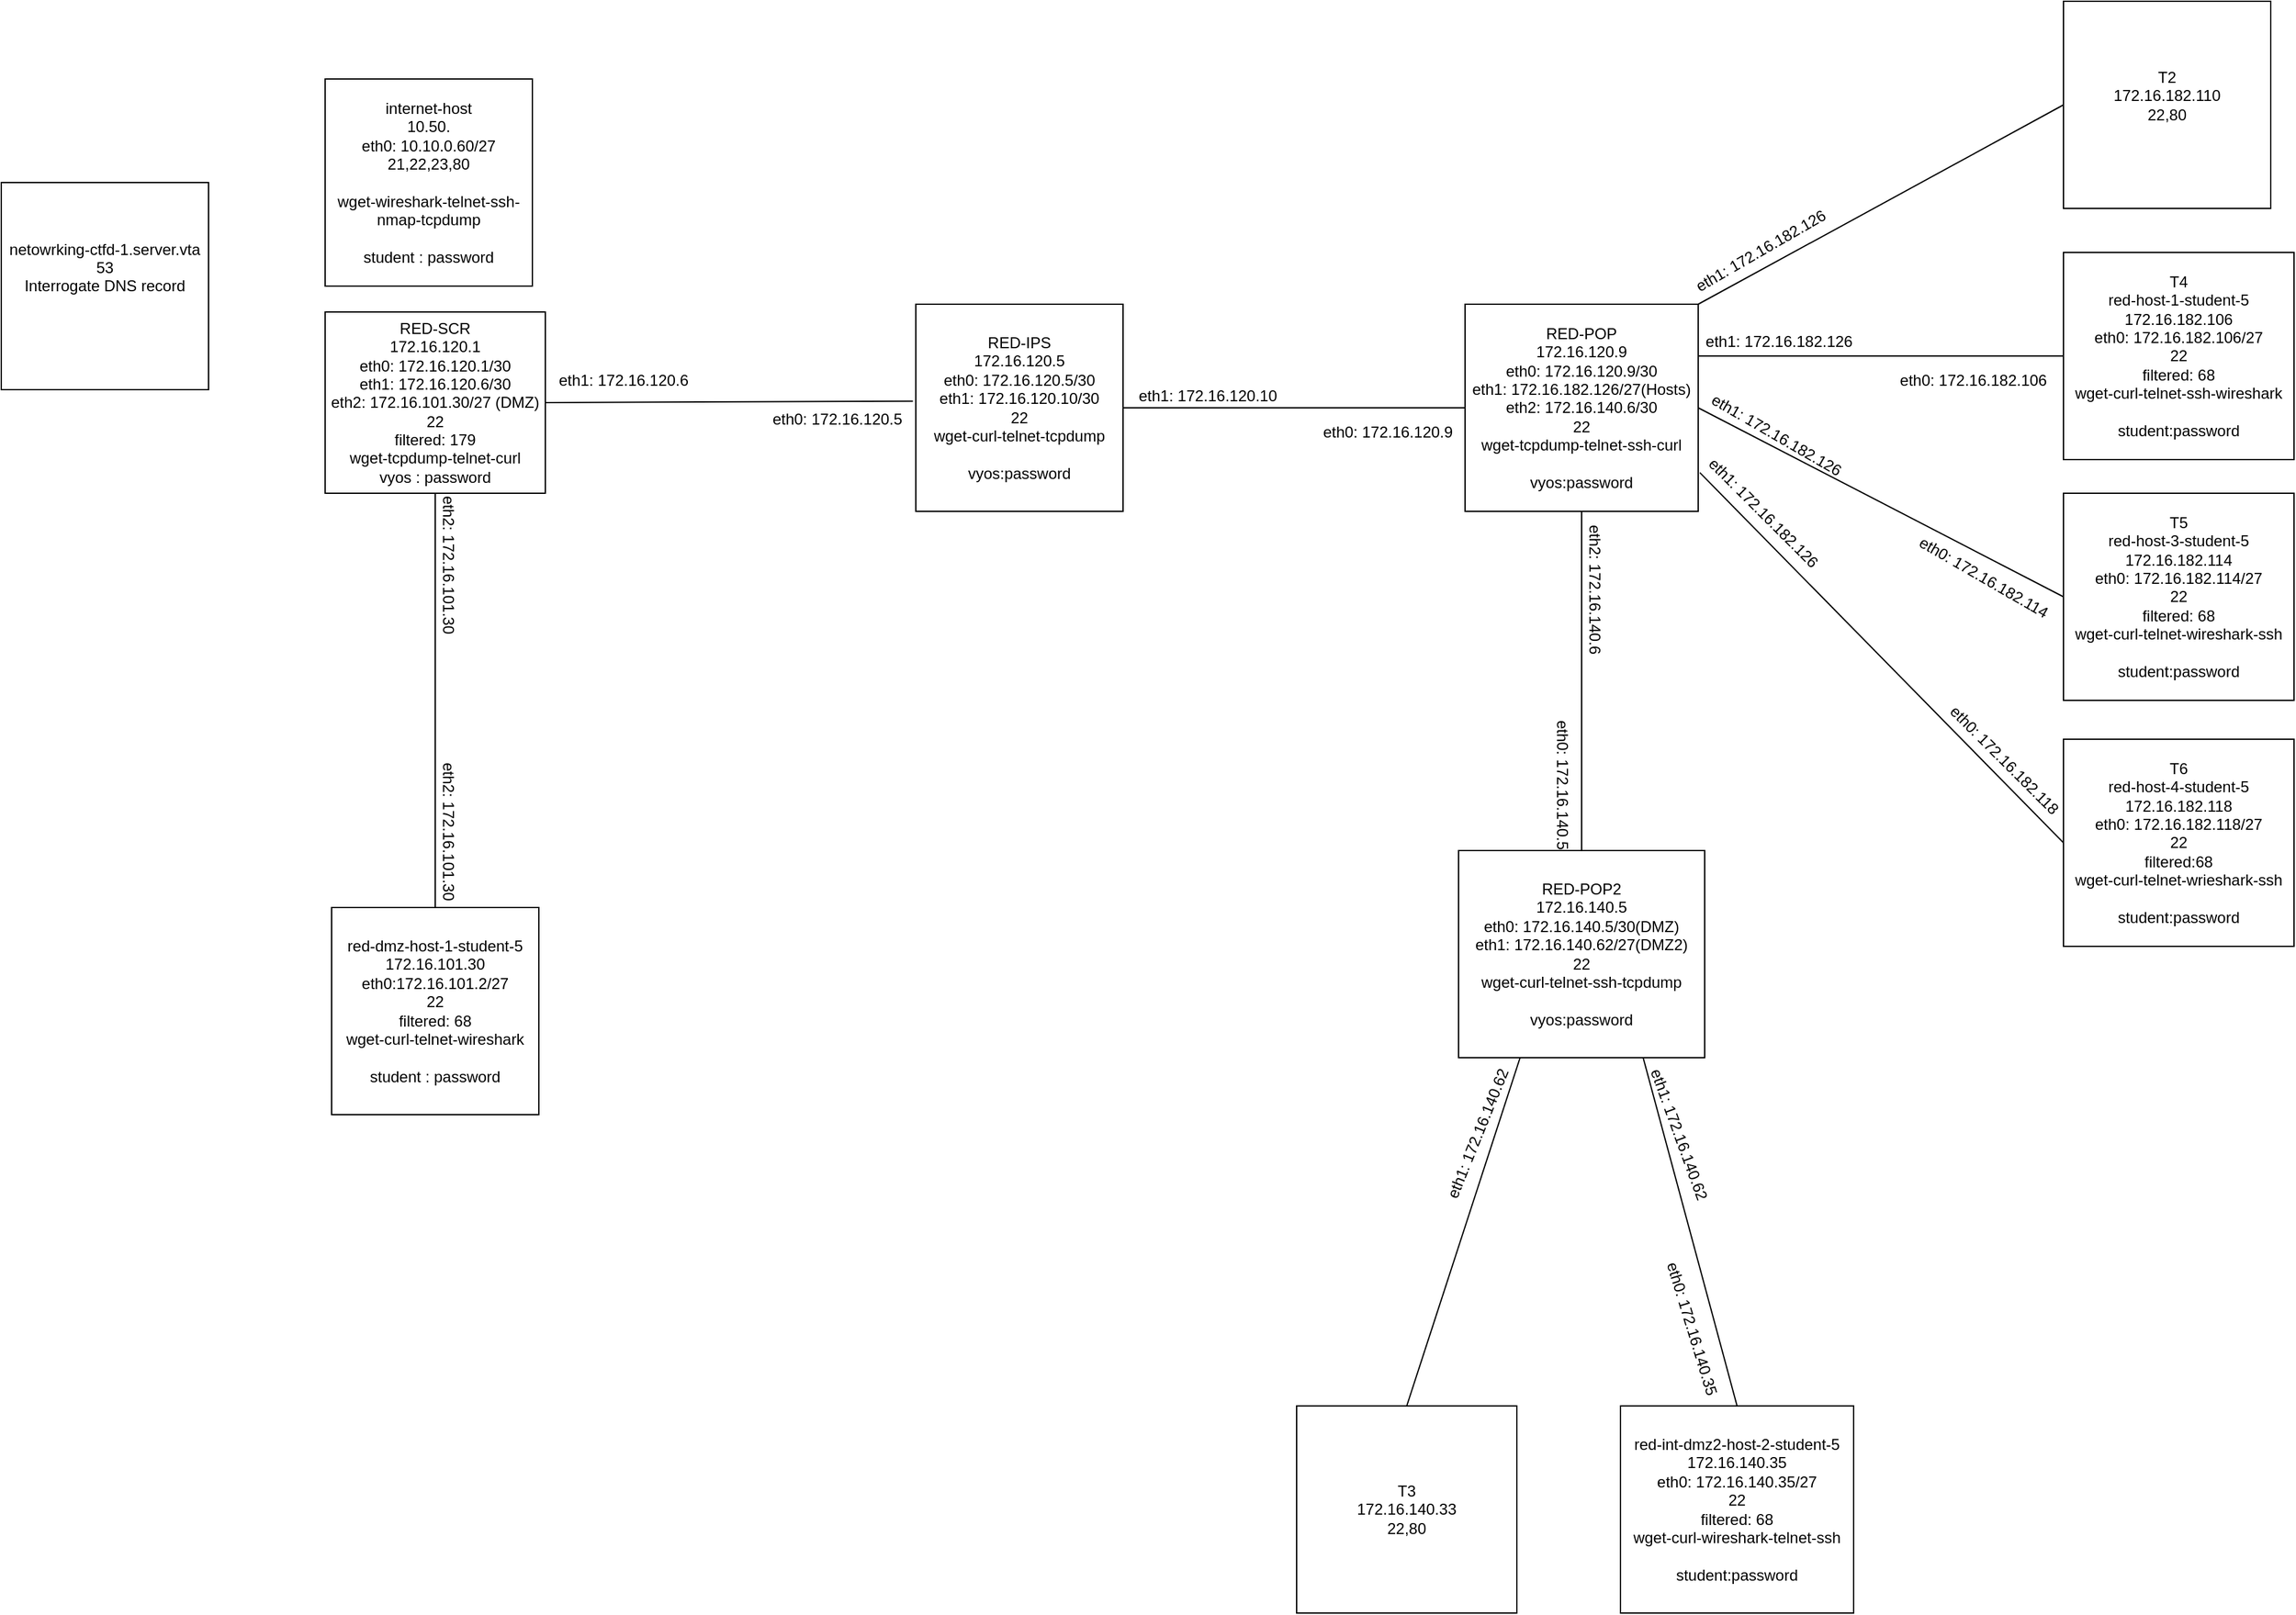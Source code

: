 <mxfile version="21.2.9" type="github">
  <diagram name="Page-1" id="UrAOD6k8fKv2funcCNdR">
    <mxGraphModel dx="2049" dy="1080" grid="1" gridSize="10" guides="1" tooltips="1" connect="1" arrows="1" fold="1" page="0" pageScale="1" pageWidth="850" pageHeight="1100" math="0" shadow="0">
      <root>
        <mxCell id="0" />
        <mxCell id="1" parent="0" />
        <mxCell id="CTcJU4yGuNOKdw21YTPw-2" value="&lt;div&gt;internet-host&lt;br&gt;&lt;/div&gt;&lt;div&gt;10.50.&lt;/div&gt;&lt;div&gt;eth0: 10.10.0.60/27&lt;/div&gt;&lt;div&gt;21,22,23,80&lt;/div&gt;&lt;div&gt;&lt;br&gt;&lt;/div&gt;&lt;div&gt;wget-wireshark-telnet-ssh-nmap-tcpdump&lt;/div&gt;&lt;div&gt;&lt;br&gt;&lt;/div&gt;&lt;div&gt;student : password&lt;br&gt;&lt;/div&gt;" style="rounded=0;whiteSpace=wrap;html=1;movable=1;resizable=1;rotatable=1;deletable=1;editable=1;locked=0;connectable=1;" parent="1" vertex="1">
          <mxGeometry x="320" y="80" width="160" height="160" as="geometry" />
        </mxCell>
        <mxCell id="CTcJU4yGuNOKdw21YTPw-6" value="&lt;div&gt;netowrking-ctfd-1.server.vta&lt;/div&gt;&lt;div&gt;53&lt;/div&gt;&lt;div&gt;Interrogate DNS record&lt;/div&gt;&lt;div&gt;&lt;br&gt;&lt;/div&gt;&lt;div&gt;&lt;br&gt;&lt;/div&gt;" style="rounded=0;whiteSpace=wrap;html=1;" parent="1" vertex="1">
          <mxGeometry x="70" y="160" width="160" height="160" as="geometry" />
        </mxCell>
        <mxCell id="CTcJU4yGuNOKdw21YTPw-7" value="&lt;div&gt;RED-SCR&lt;br&gt;&lt;/div&gt;&lt;div&gt;172.16.120.1&lt;/div&gt;&lt;div&gt;eth0: 172.16.120.1/30&lt;/div&gt;&lt;div&gt;eth1: 172.16.120.6/30&lt;/div&gt;&lt;div&gt;eth2: 172.16.101.30/27 (DMZ)&lt;br&gt;&lt;/div&gt;&lt;div&gt;22 &lt;br&gt;&lt;/div&gt;&lt;div&gt;filtered: 179&lt;br&gt;&lt;/div&gt;&lt;div&gt;wget-tcpdump-telnet-curl&lt;br&gt;&lt;/div&gt;&lt;div&gt;vyos : password&lt;br&gt;&lt;/div&gt;" style="rounded=0;whiteSpace=wrap;html=1;" parent="1" vertex="1">
          <mxGeometry x="320" y="260" width="170" height="140" as="geometry" />
        </mxCell>
        <mxCell id="CTcJU4yGuNOKdw21YTPw-8" value="&lt;div&gt;T2&lt;/div&gt;&lt;div&gt;172.16.182.110&lt;/div&gt;&lt;div&gt;22,80&lt;/div&gt;&lt;div&gt;&lt;br&gt;&lt;/div&gt;" style="rounded=0;whiteSpace=wrap;html=1;" parent="1" vertex="1">
          <mxGeometry x="1662" y="20" width="160" height="160" as="geometry" />
        </mxCell>
        <mxCell id="CTcJU4yGuNOKdw21YTPw-9" value="&lt;div&gt;T3&lt;/div&gt;&lt;div&gt;172.16.140.33&lt;/div&gt;&lt;div&gt;22,80&lt;br&gt;&lt;/div&gt;" style="rounded=0;whiteSpace=wrap;html=1;" parent="1" vertex="1">
          <mxGeometry x="1070" y="1105" width="170" height="160" as="geometry" />
        </mxCell>
        <mxCell id="CTcJU4yGuNOKdw21YTPw-10" value="&lt;div&gt;T4&lt;br&gt;&lt;/div&gt;&lt;div&gt;red-host-1-student-5&lt;br&gt;&lt;/div&gt;&lt;div&gt;172.16.182.106&lt;/div&gt;&lt;div&gt;eth0: 172.16.182.106/27&lt;br&gt;&lt;/div&gt;&lt;div&gt;22&lt;/div&gt;&lt;div&gt;filtered: 68&lt;/div&gt;&lt;div&gt;wget-curl-telnet-ssh-wireshark&lt;/div&gt;&lt;div&gt;&lt;br&gt;&lt;/div&gt;&lt;div&gt;student:password&lt;br&gt;&lt;/div&gt;" style="rounded=0;whiteSpace=wrap;html=1;" parent="1" vertex="1">
          <mxGeometry x="1662" y="214" width="178" height="160" as="geometry" />
        </mxCell>
        <mxCell id="CTcJU4yGuNOKdw21YTPw-11" value="&lt;div&gt;T5&lt;/div&gt;&lt;div&gt;red-host-3-student-5&lt;br&gt;&lt;/div&gt;&lt;div&gt;172.16.182.114&lt;/div&gt;&lt;div&gt;eth0: 172.16.182.114/27&lt;br&gt;&lt;/div&gt;&lt;div&gt;22&lt;/div&gt;&lt;div&gt;filtered: 68&lt;/div&gt;&lt;div&gt;wget-curl-telnet-wireshark-ssh&lt;br&gt;&lt;/div&gt;&lt;div&gt;&lt;br&gt;&lt;/div&gt;&lt;div&gt;student:password&lt;br&gt;&lt;/div&gt;" style="rounded=0;whiteSpace=wrap;html=1;" parent="1" vertex="1">
          <mxGeometry x="1662" y="400" width="178" height="160" as="geometry" />
        </mxCell>
        <mxCell id="CTcJU4yGuNOKdw21YTPw-12" value="&lt;div&gt;T6&lt;/div&gt;&lt;div&gt;red-host-4-student-5&lt;br&gt;&lt;/div&gt;&lt;div&gt;172.16.182.118&lt;/div&gt;&lt;div&gt;eth0: 172.16.182.118/27&lt;br&gt;&lt;/div&gt;&lt;div&gt;22&lt;/div&gt;&lt;div&gt;filtered:68&lt;br&gt;&lt;/div&gt;&lt;div&gt;wget-curl-telnet-wrieshark-ssh&lt;br&gt;&lt;/div&gt;&lt;div&gt;&lt;br&gt;&lt;/div&gt;&lt;div&gt;student:password&lt;br&gt;&lt;/div&gt;" style="rounded=0;whiteSpace=wrap;html=1;" parent="1" vertex="1">
          <mxGeometry x="1662" y="590" width="178" height="160" as="geometry" />
        </mxCell>
        <mxCell id="CTcJU4yGuNOKdw21YTPw-13" value="&lt;div&gt;red-int-dmz2-host-2-student-5&lt;br&gt;&lt;/div&gt;&lt;div&gt;172.16.140.35&lt;/div&gt;&lt;div&gt;eth0: 172.16.140.35/27&lt;br&gt;&lt;/div&gt;&lt;div&gt;22&lt;/div&gt;&lt;div&gt;filtered: 68&lt;/div&gt;&lt;div&gt;wget-curl-wireshark-telnet-ssh&lt;/div&gt;&lt;div&gt;&lt;br&gt;&lt;/div&gt;&lt;div&gt;student:password&lt;br&gt;&lt;/div&gt;" style="rounded=0;whiteSpace=wrap;html=1;" parent="1" vertex="1">
          <mxGeometry x="1320" y="1105" width="180" height="160" as="geometry" />
        </mxCell>
        <mxCell id="CTcJU4yGuNOKdw21YTPw-14" value="&lt;div&gt;red-dmz-host-1-student-5&lt;/div&gt;&lt;div&gt;172.16.101.30&lt;/div&gt;&lt;div&gt;eth0:172.16.101.2/27&lt;br&gt;&lt;/div&gt;&lt;div&gt;22&lt;/div&gt;&lt;div&gt;filtered: 68&lt;br&gt;&lt;/div&gt;&lt;div&gt;wget-curl-telnet-wireshark&lt;/div&gt;&lt;div&gt;&lt;br&gt;&lt;/div&gt;&lt;div&gt;student : password&lt;br&gt;&lt;/div&gt;" style="rounded=0;whiteSpace=wrap;html=1;" parent="1" vertex="1">
          <mxGeometry x="325" y="720" width="160" height="160" as="geometry" />
        </mxCell>
        <mxCell id="CTcJU4yGuNOKdw21YTPw-15" value="RED-IPS&lt;div&gt;172.16.120.5&lt;/div&gt;&lt;div&gt;eth0: 172.16.120.5/30&lt;/div&gt;&lt;div&gt;eth1: 172.16.120.10/30&lt;br&gt;&lt;/div&gt;&lt;div&gt;22&lt;/div&gt;&lt;div&gt;wget-curl-telnet-tcpdump&lt;/div&gt;&lt;div&gt;&lt;br&gt;&lt;/div&gt;&lt;div&gt;vyos:password&lt;br&gt;&lt;/div&gt;" style="rounded=0;whiteSpace=wrap;html=1;" parent="1" vertex="1">
          <mxGeometry x="776" y="254" width="160" height="160" as="geometry" />
        </mxCell>
        <mxCell id="CTcJU4yGuNOKdw21YTPw-16" value="" style="endArrow=none;html=1;rounded=0;exitX=1;exitY=0.5;exitDx=0;exitDy=0;entryX=-0.014;entryY=0.468;entryDx=0;entryDy=0;entryPerimeter=0;" parent="1" source="CTcJU4yGuNOKdw21YTPw-7" target="CTcJU4yGuNOKdw21YTPw-15" edge="1">
          <mxGeometry width="50" height="50" relative="1" as="geometry">
            <mxPoint x="550" y="360" as="sourcePoint" />
            <mxPoint x="590" y="310" as="targetPoint" />
          </mxGeometry>
        </mxCell>
        <mxCell id="CTcJU4yGuNOKdw21YTPw-17" value="eth1: 172.16.120.6" style="text;html=1;align=center;verticalAlign=middle;resizable=0;points=[];autosize=1;strokeColor=none;fillColor=none;" parent="1" vertex="1">
          <mxGeometry x="490" y="298" width="120" height="30" as="geometry" />
        </mxCell>
        <mxCell id="CTcJU4yGuNOKdw21YTPw-18" value="eth0: 172.16.120.5" style="text;html=1;align=center;verticalAlign=middle;resizable=0;points=[];autosize=1;strokeColor=none;fillColor=none;" parent="1" vertex="1">
          <mxGeometry x="655" y="328" width="120" height="30" as="geometry" />
        </mxCell>
        <mxCell id="CTcJU4yGuNOKdw21YTPw-19" value="" style="endArrow=none;html=1;rounded=0;entryX=0.5;entryY=0;entryDx=0;entryDy=0;exitX=0.5;exitY=1;exitDx=0;exitDy=0;" parent="1" source="CTcJU4yGuNOKdw21YTPw-7" target="CTcJU4yGuNOKdw21YTPw-14" edge="1">
          <mxGeometry width="50" height="50" relative="1" as="geometry">
            <mxPoint x="530" y="460" as="sourcePoint" />
            <mxPoint x="580" y="410" as="targetPoint" />
          </mxGeometry>
        </mxCell>
        <mxCell id="CTcJU4yGuNOKdw21YTPw-20" value="eth2: 172.16.101.30" style="text;html=1;align=center;verticalAlign=middle;resizable=0;points=[];autosize=1;strokeColor=none;fillColor=none;rotation=90;" parent="1" vertex="1">
          <mxGeometry x="350" y="440" width="130" height="30" as="geometry" />
        </mxCell>
        <mxCell id="CTcJU4yGuNOKdw21YTPw-21" value="eth2: 172.16.101.30" style="text;html=1;align=center;verticalAlign=middle;resizable=0;points=[];autosize=1;strokeColor=none;fillColor=none;rotation=90;" parent="1" vertex="1">
          <mxGeometry x="350" y="646" width="130" height="30" as="geometry" />
        </mxCell>
        <mxCell id="CTcJU4yGuNOKdw21YTPw-22" value="&lt;div&gt;RED-POP&lt;br&gt;&lt;/div&gt;&lt;div&gt;172.16.120.9&lt;/div&gt;&lt;div&gt;eth0: 172.16.120.9/30&lt;/div&gt;&lt;div&gt;eth1: 172.16.182.126/27(Hosts)&lt;/div&gt;&lt;div&gt;eth2: 172.16.140.6/30&lt;br&gt;&lt;/div&gt;&lt;div&gt;22&lt;/div&gt;&lt;div&gt;wget-tcpdump-telnet-ssh-curl&lt;/div&gt;&lt;div&gt;&lt;br&gt;&lt;/div&gt;&lt;div&gt;vyos:password&lt;br&gt;&lt;/div&gt;" style="rounded=0;whiteSpace=wrap;html=1;" parent="1" vertex="1">
          <mxGeometry x="1200" y="254" width="180" height="160" as="geometry" />
        </mxCell>
        <mxCell id="CTcJU4yGuNOKdw21YTPw-23" value="" style="endArrow=none;html=1;rounded=0;exitX=1;exitY=0.5;exitDx=0;exitDy=0;entryX=0;entryY=0.5;entryDx=0;entryDy=0;" parent="1" source="CTcJU4yGuNOKdw21YTPw-15" target="CTcJU4yGuNOKdw21YTPw-22" edge="1">
          <mxGeometry width="50" height="50" relative="1" as="geometry">
            <mxPoint x="1040" y="390" as="sourcePoint" />
            <mxPoint x="1090" y="340" as="targetPoint" />
          </mxGeometry>
        </mxCell>
        <mxCell id="CTcJU4yGuNOKdw21YTPw-24" value="eth1: 172.16.120.10" style="text;html=1;align=center;verticalAlign=middle;resizable=0;points=[];autosize=1;strokeColor=none;fillColor=none;" parent="1" vertex="1">
          <mxGeometry x="936" y="310" width="130" height="30" as="geometry" />
        </mxCell>
        <mxCell id="CTcJU4yGuNOKdw21YTPw-25" value="eth0: 172.16.120.9" style="text;html=1;align=center;verticalAlign=middle;resizable=0;points=[];autosize=1;strokeColor=none;fillColor=none;" parent="1" vertex="1">
          <mxGeometry x="1080" y="338" width="120" height="30" as="geometry" />
        </mxCell>
        <mxCell id="CTcJU4yGuNOKdw21YTPw-26" value="" style="endArrow=none;html=1;rounded=0;exitX=1;exitY=0.25;exitDx=0;exitDy=0;" parent="1" source="CTcJU4yGuNOKdw21YTPw-22" target="CTcJU4yGuNOKdw21YTPw-10" edge="1">
          <mxGeometry width="50" height="50" relative="1" as="geometry">
            <mxPoint x="1490" y="320" as="sourcePoint" />
            <mxPoint x="1540" y="270" as="targetPoint" />
          </mxGeometry>
        </mxCell>
        <mxCell id="CTcJU4yGuNOKdw21YTPw-27" value="eth1: 172.16.182.126" style="text;html=1;align=center;verticalAlign=middle;resizable=0;points=[];autosize=1;strokeColor=none;fillColor=none;" parent="1" vertex="1">
          <mxGeometry x="1372" y="268" width="140" height="30" as="geometry" />
        </mxCell>
        <mxCell id="CTcJU4yGuNOKdw21YTPw-28" value="eth0: 172.16.182.106" style="text;html=1;align=center;verticalAlign=middle;resizable=0;points=[];autosize=1;strokeColor=none;fillColor=none;" parent="1" vertex="1">
          <mxGeometry x="1522" y="298" width="140" height="30" as="geometry" />
        </mxCell>
        <mxCell id="CTcJU4yGuNOKdw21YTPw-29" value="" style="endArrow=none;html=1;rounded=0;exitX=1;exitY=0.5;exitDx=0;exitDy=0;entryX=0;entryY=0.5;entryDx=0;entryDy=0;" parent="1" source="CTcJU4yGuNOKdw21YTPw-22" target="CTcJU4yGuNOKdw21YTPw-11" edge="1">
          <mxGeometry width="50" height="50" relative="1" as="geometry">
            <mxPoint x="1480" y="470" as="sourcePoint" />
            <mxPoint x="1530" y="420" as="targetPoint" />
          </mxGeometry>
        </mxCell>
        <mxCell id="CTcJU4yGuNOKdw21YTPw-30" value="eth1: 172.16.182.126" style="text;html=1;align=center;verticalAlign=middle;resizable=0;points=[];autosize=1;strokeColor=none;fillColor=none;rotation=30;" parent="1" vertex="1">
          <mxGeometry x="1370" y="340" width="140" height="30" as="geometry" />
        </mxCell>
        <mxCell id="CTcJU4yGuNOKdw21YTPw-31" value="eth0: 172.16.182.114" style="text;html=1;align=center;verticalAlign=middle;resizable=0;points=[];autosize=1;strokeColor=none;fillColor=none;rotation=30;" parent="1" vertex="1">
          <mxGeometry x="1530" y="450" width="140" height="30" as="geometry" />
        </mxCell>
        <mxCell id="CTcJU4yGuNOKdw21YTPw-32" value="" style="endArrow=none;html=1;rounded=0;exitX=1.007;exitY=0.813;exitDx=0;exitDy=0;exitPerimeter=0;entryX=0;entryY=0.5;entryDx=0;entryDy=0;" parent="1" source="CTcJU4yGuNOKdw21YTPw-22" target="CTcJU4yGuNOKdw21YTPw-12" edge="1">
          <mxGeometry width="50" height="50" relative="1" as="geometry">
            <mxPoint x="1440" y="590" as="sourcePoint" />
            <mxPoint x="1490" y="540" as="targetPoint" />
          </mxGeometry>
        </mxCell>
        <mxCell id="CTcJU4yGuNOKdw21YTPw-33" value="eth1: 172.16.182.126" style="text;html=1;align=center;verticalAlign=middle;resizable=0;points=[];autosize=1;strokeColor=none;fillColor=none;rotation=45;" parent="1" vertex="1">
          <mxGeometry x="1360" y="400" width="140" height="30" as="geometry" />
        </mxCell>
        <mxCell id="CTcJU4yGuNOKdw21YTPw-34" value="eth0: 172.16.182.118" style="text;html=1;align=center;verticalAlign=middle;resizable=0;points=[];autosize=1;strokeColor=none;fillColor=none;rotation=45;" parent="1" vertex="1">
          <mxGeometry x="1546" y="591" width="140" height="30" as="geometry" />
        </mxCell>
        <mxCell id="CTcJU4yGuNOKdw21YTPw-36" value="&lt;div&gt;RED-POP2&lt;/div&gt;&lt;div&gt;172.16.140.5&lt;/div&gt;&lt;div&gt;eth0: 172.16.140.5/30(DMZ)&lt;/div&gt;&lt;div&gt;eth1: 172.16.140.62/27(DMZ2)&lt;br&gt;&lt;/div&gt;&lt;div&gt;22&lt;/div&gt;&lt;div&gt;wget-curl-telnet-ssh-tcpdump&lt;/div&gt;&lt;div&gt;&lt;br&gt;&lt;/div&gt;&lt;div&gt;vyos:password&lt;br&gt;&lt;/div&gt;" style="rounded=0;whiteSpace=wrap;html=1;" parent="1" vertex="1">
          <mxGeometry x="1195" y="676" width="190" height="160" as="geometry" />
        </mxCell>
        <mxCell id="CTcJU4yGuNOKdw21YTPw-37" value="" style="endArrow=none;html=1;rounded=0;entryX=0.5;entryY=1;entryDx=0;entryDy=0;exitX=0.5;exitY=0;exitDx=0;exitDy=0;" parent="1" source="CTcJU4yGuNOKdw21YTPw-36" target="CTcJU4yGuNOKdw21YTPw-22" edge="1">
          <mxGeometry width="50" height="50" relative="1" as="geometry">
            <mxPoint x="1250" y="560" as="sourcePoint" />
            <mxPoint x="1300" y="510" as="targetPoint" />
          </mxGeometry>
        </mxCell>
        <mxCell id="CTcJU4yGuNOKdw21YTPw-38" value="eth2: 172.16.140.6" style="text;html=1;align=center;verticalAlign=middle;resizable=0;points=[];autosize=1;strokeColor=none;fillColor=none;rotation=90;" parent="1" vertex="1">
          <mxGeometry x="1240" y="459" width="120" height="30" as="geometry" />
        </mxCell>
        <mxCell id="CTcJU4yGuNOKdw21YTPw-39" value="eth0: 172.16.140.5" style="text;html=1;align=center;verticalAlign=middle;resizable=0;points=[];autosize=1;strokeColor=none;fillColor=none;rotation=90;" parent="1" vertex="1">
          <mxGeometry x="1215" y="610" width="120" height="30" as="geometry" />
        </mxCell>
        <mxCell id="CTcJU4yGuNOKdw21YTPw-41" value="" style="endArrow=none;html=1;rounded=0;entryX=0.25;entryY=1;entryDx=0;entryDy=0;exitX=0.5;exitY=0;exitDx=0;exitDy=0;" parent="1" source="CTcJU4yGuNOKdw21YTPw-9" target="CTcJU4yGuNOKdw21YTPw-36" edge="1">
          <mxGeometry width="50" height="50" relative="1" as="geometry">
            <mxPoint x="1190" y="930" as="sourcePoint" />
            <mxPoint x="1240" y="880" as="targetPoint" />
          </mxGeometry>
        </mxCell>
        <mxCell id="CTcJU4yGuNOKdw21YTPw-42" value="" style="endArrow=none;html=1;rounded=0;exitX=0.75;exitY=1;exitDx=0;exitDy=0;entryX=0.5;entryY=0;entryDx=0;entryDy=0;" parent="1" source="CTcJU4yGuNOKdw21YTPw-36" target="CTcJU4yGuNOKdw21YTPw-13" edge="1">
          <mxGeometry width="50" height="50" relative="1" as="geometry">
            <mxPoint x="1420" y="980" as="sourcePoint" />
            <mxPoint x="1470" y="930" as="targetPoint" />
          </mxGeometry>
        </mxCell>
        <mxCell id="CTcJU4yGuNOKdw21YTPw-43" value="eth1: 172.16.140.62" style="text;html=1;align=center;verticalAlign=middle;resizable=0;points=[];autosize=1;strokeColor=none;fillColor=none;rotation=70;" parent="1" vertex="1">
          <mxGeometry x="1300" y="880" width="130" height="30" as="geometry" />
        </mxCell>
        <mxCell id="CTcJU4yGuNOKdw21YTPw-44" value="eth1: 172.16.140.62" style="text;html=1;align=center;verticalAlign=middle;resizable=0;points=[];autosize=1;strokeColor=none;fillColor=none;rotation=-68;" parent="1" vertex="1">
          <mxGeometry x="1144.997" y="880.0" width="130" height="30" as="geometry" />
        </mxCell>
        <mxCell id="CTcJU4yGuNOKdw21YTPw-45" value="eth0: 172.16.140.35" style="text;html=1;align=center;verticalAlign=middle;resizable=0;points=[];autosize=1;strokeColor=none;fillColor=none;rotation=73;" parent="1" vertex="1">
          <mxGeometry x="1310" y="1030" width="130" height="30" as="geometry" />
        </mxCell>
        <mxCell id="EwUTcguB4kKL7xBdM2Zm-2" value="" style="endArrow=none;html=1;rounded=0;exitX=1;exitY=0;exitDx=0;exitDy=0;entryX=0;entryY=0.5;entryDx=0;entryDy=0;" edge="1" parent="1" source="CTcJU4yGuNOKdw21YTPw-22" target="CTcJU4yGuNOKdw21YTPw-8">
          <mxGeometry width="50" height="50" relative="1" as="geometry">
            <mxPoint x="1390" y="304" as="sourcePoint" />
            <mxPoint x="1672" y="304" as="targetPoint" />
          </mxGeometry>
        </mxCell>
        <mxCell id="EwUTcguB4kKL7xBdM2Zm-3" value="eth1: 172.16.182.126" style="text;html=1;align=center;verticalAlign=middle;resizable=0;points=[];autosize=1;strokeColor=none;fillColor=none;rotation=-30;" vertex="1" parent="1">
          <mxGeometry x="1358" y="198" width="140" height="30" as="geometry" />
        </mxCell>
      </root>
    </mxGraphModel>
  </diagram>
</mxfile>
